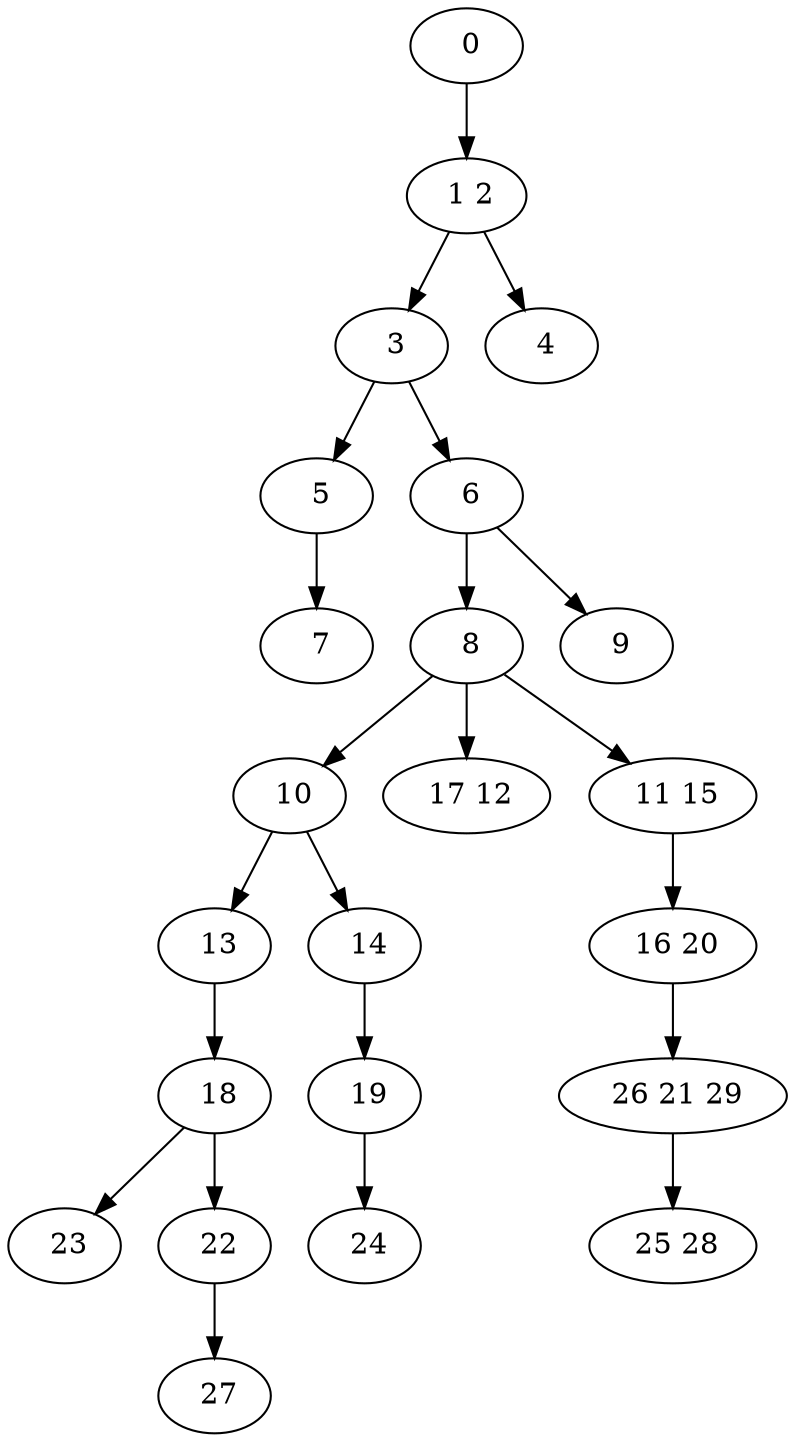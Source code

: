 digraph mytree {
" 0" -> " 1 2";
" 1 2" -> " 3";
" 1 2" -> " 4";
" 3" -> " 5";
" 3" -> " 6";
" 5" -> " 7";
" 6" -> " 8";
" 6" -> " 9";
" 18" -> " 23";
" 18" -> " 22";
" 7";
" 8" -> " 10";
" 8" -> " 17 12";
" 8" -> " 11 15";
" 9";
" 10" -> " 13";
" 10" -> " 14";
" 17 12";
" 11 15" -> " 16 20";
" 23";
" 13" -> " 18";
" 14" -> " 19";
" 19" -> " 24";
" 16 20" -> " 26 21 29";
" 26 21 29" -> " 25 28";
" 22" -> " 27";
" 24";
" 25 28";
" 4";
" 27";
}
